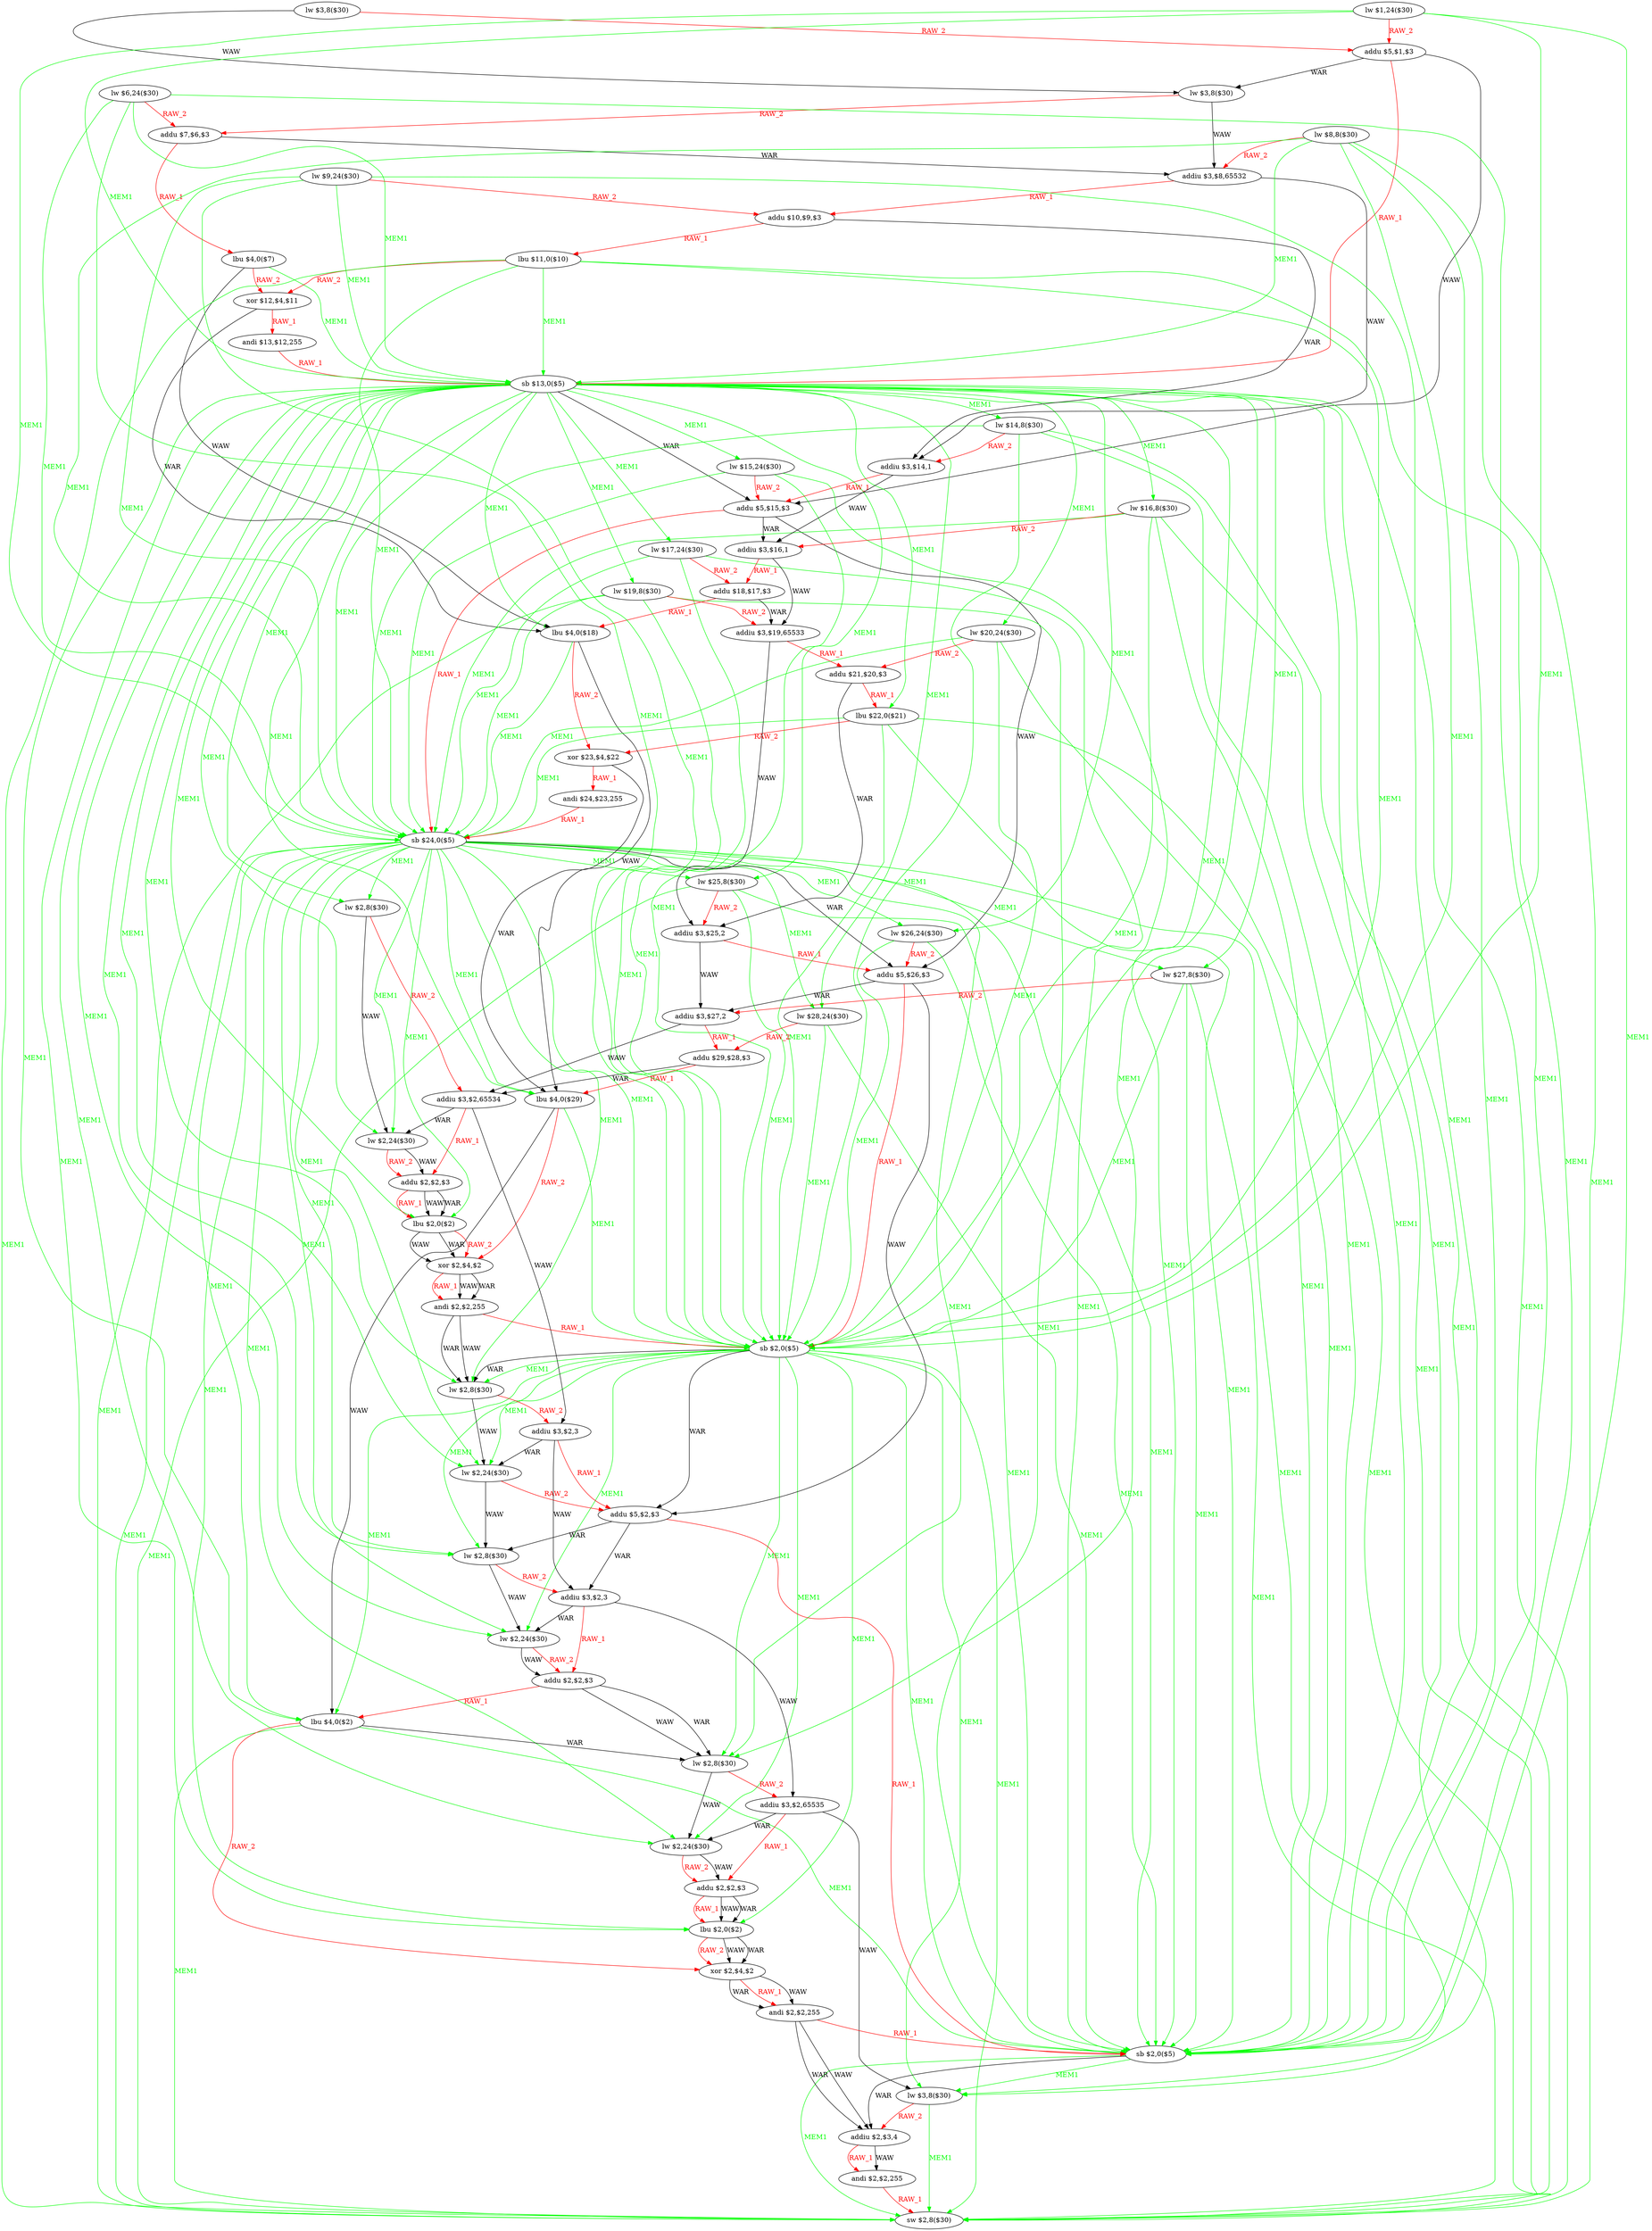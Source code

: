 digraph G1 {
node [shape = ellipse];
i0 [label = "lw $3,8($30)"] ;
i0 ->  i2 [color = red, fontcolor = red, label= "RAW_2"];
i0 ->  i3 [label= "WAW"];
i2 [label = "addu $5,$1,$3"] ;
i2 ->  i3 [label= "WAR"];
i2 ->  i14 [color = red, fontcolor = red, label= "RAW_1"];
i2 ->  i18 [label= "WAW"];
i3 [label = "lw $3,8($30)"] ;
i3 ->  i5 [color = red, fontcolor = red, label= "RAW_2"];
i3 ->  i8 [label= "WAW"];
i5 [label = "addu $7,$6,$3"] ;
i5 ->  i6 [color = red, fontcolor = red, label= "RAW_1"];
i5 ->  i8 [label= "WAR"];
i6 [label = "lbu $4,0($7)"] ;
i6 ->  i12 [color = red, fontcolor = red, label= "RAW_2"];
i6 ->  i14 [color = green, fontcolor = green, label= "MEM1"];
i6 ->  i23 [label= "WAW"];
i12 [label = "xor $12,$4,$11"] ;
i12 ->  i13 [color = red, fontcolor = red, label= "RAW_1"];
i12 ->  i23 [label= "WAR"];
i13 [label = "andi $13,$12,255"] ;
i13 ->  i14 [color = red, fontcolor = red, label= "RAW_1"];
i14 [label = "sb $13,0($5)"] ;
i14 ->  i15 [color = green, fontcolor = green, label= "MEM1"];
i14 ->  i17 [color = green, fontcolor = green, label= "MEM1"];
i14 ->  i18 [label= "WAR"];
i14 ->  i19 [color = green, fontcolor = green, label= "MEM1"];
i14 ->  i21 [color = green, fontcolor = green, label= "MEM1"];
i14 ->  i23 [color = green, fontcolor = green, label= "MEM1"];
i14 ->  i24 [color = green, fontcolor = green, label= "MEM1"];
i14 ->  i26 [color = green, fontcolor = green, label= "MEM1"];
i14 ->  i28 [color = green, fontcolor = green, label= "MEM1"];
i14 ->  i31 [color = green, fontcolor = green, label= "MEM1"];
i14 ->  i32 [color = green, fontcolor = green, label= "MEM1"];
i14 ->  i34 [color = green, fontcolor = green, label= "MEM1"];
i14 ->  i36 [color = green, fontcolor = green, label= "MEM1"];
i14 ->  i38 [color = green, fontcolor = green, label= "MEM1"];
i14 ->  i40 [color = green, fontcolor = green, label= "MEM1"];
i14 ->  i41 [color = green, fontcolor = green, label= "MEM1"];
i14 ->  i43 [color = green, fontcolor = green, label= "MEM1"];
i14 ->  i45 [color = green, fontcolor = green, label= "MEM1"];
i14 ->  i48 [color = green, fontcolor = green, label= "MEM1"];
i14 ->  i49 [color = green, fontcolor = green, label= "MEM1"];
i14 ->  i51 [color = green, fontcolor = green, label= "MEM1"];
i14 ->  i53 [color = green, fontcolor = green, label= "MEM1"];
i14 ->  i55 [color = green, fontcolor = green, label= "MEM1"];
i14 ->  i57 [color = green, fontcolor = green, label= "MEM1"];
i14 ->  i58 [color = green, fontcolor = green, label= "MEM1"];
i14 ->  i60 [color = green, fontcolor = green, label= "MEM1"];
i14 ->  i62 [color = green, fontcolor = green, label= "MEM1"];
i14 ->  i65 [color = green, fontcolor = green, label= "MEM1"];
i14 ->  i66 [color = green, fontcolor = green, label= "MEM1"];
i14 ->  i69 [color = green, fontcolor = green, label= "MEM1"];
i15 [label = "lw $14,8($30)"] ;
i15 ->  i16 [color = red, fontcolor = red, label= "RAW_2"];
i15 ->  i31 [color = green, fontcolor = green, label= "MEM1"];
i15 ->  i48 [color = green, fontcolor = green, label= "MEM1"];
i15 ->  i65 [color = green, fontcolor = green, label= "MEM1"];
i15 ->  i69 [color = green, fontcolor = green, label= "MEM1"];
i16 [label = "addiu $3,$14,1"] ;
i16 ->  i18 [color = red, fontcolor = red, label= "RAW_1"];
i16 ->  i20 [label= "WAW"];
i18 [label = "addu $5,$15,$3"] ;
i18 ->  i20 [label= "WAR"];
i18 ->  i31 [color = red, fontcolor = red, label= "RAW_1"];
i18 ->  i35 [label= "WAW"];
i20 [label = "addiu $3,$16,1"] ;
i20 ->  i22 [color = red, fontcolor = red, label= "RAW_1"];
i20 ->  i25 [label= "WAW"];
i22 [label = "addu $18,$17,$3"] ;
i22 ->  i23 [color = red, fontcolor = red, label= "RAW_1"];
i22 ->  i25 [label= "WAR"];
i23 [label = "lbu $4,0($18)"] ;
i23 ->  i29 [color = red, fontcolor = red, label= "RAW_2"];
i23 ->  i31 [color = green, fontcolor = green, label= "MEM1"];
i23 ->  i40 [label= "WAW"];
i29 [label = "xor $23,$4,$22"] ;
i29 ->  i30 [color = red, fontcolor = red, label= "RAW_1"];
i29 ->  i40 [label= "WAR"];
i30 [label = "andi $24,$23,255"] ;
i30 ->  i31 [color = red, fontcolor = red, label= "RAW_1"];
i31 [label = "sb $24,0($5)"] ;
i31 ->  i32 [color = green, fontcolor = green, label= "MEM1"];
i31 ->  i34 [color = green, fontcolor = green, label= "MEM1"];
i31 ->  i35 [label= "WAR"];
i31 ->  i36 [color = green, fontcolor = green, label= "MEM1"];
i31 ->  i38 [color = green, fontcolor = green, label= "MEM1"];
i31 ->  i40 [color = green, fontcolor = green, label= "MEM1"];
i31 ->  i41 [color = green, fontcolor = green, label= "MEM1"];
i31 ->  i43 [color = green, fontcolor = green, label= "MEM1"];
i31 ->  i45 [color = green, fontcolor = green, label= "MEM1"];
i31 ->  i48 [color = green, fontcolor = green, label= "MEM1"];
i31 ->  i49 [color = green, fontcolor = green, label= "MEM1"];
i31 ->  i51 [color = green, fontcolor = green, label= "MEM1"];
i31 ->  i53 [color = green, fontcolor = green, label= "MEM1"];
i31 ->  i55 [color = green, fontcolor = green, label= "MEM1"];
i31 ->  i57 [color = green, fontcolor = green, label= "MEM1"];
i31 ->  i58 [color = green, fontcolor = green, label= "MEM1"];
i31 ->  i60 [color = green, fontcolor = green, label= "MEM1"];
i31 ->  i62 [color = green, fontcolor = green, label= "MEM1"];
i31 ->  i65 [color = green, fontcolor = green, label= "MEM1"];
i31 ->  i66 [color = green, fontcolor = green, label= "MEM1"];
i31 ->  i69 [color = green, fontcolor = green, label= "MEM1"];
i32 [label = "lw $25,8($30)"] ;
i32 ->  i33 [color = red, fontcolor = red, label= "RAW_2"];
i32 ->  i48 [color = green, fontcolor = green, label= "MEM1"];
i32 ->  i65 [color = green, fontcolor = green, label= "MEM1"];
i32 ->  i69 [color = green, fontcolor = green, label= "MEM1"];
i33 [label = "addiu $3,$25,2"] ;
i33 ->  i35 [color = red, fontcolor = red, label= "RAW_1"];
i33 ->  i37 [label= "WAW"];
i35 [label = "addu $5,$26,$3"] ;
i35 ->  i37 [label= "WAR"];
i35 ->  i48 [color = red, fontcolor = red, label= "RAW_1"];
i35 ->  i52 [label= "WAW"];
i37 [label = "addiu $3,$27,2"] ;
i37 ->  i39 [color = red, fontcolor = red, label= "RAW_1"];
i37 ->  i42 [label= "WAW"];
i39 [label = "addu $29,$28,$3"] ;
i39 ->  i40 [color = red, fontcolor = red, label= "RAW_1"];
i39 ->  i42 [label= "WAR"];
i40 [label = "lbu $4,0($29)"] ;
i40 ->  i46 [color = red, fontcolor = red, label= "RAW_2"];
i40 ->  i48 [color = green, fontcolor = green, label= "MEM1"];
i40 ->  i57 [label= "WAW"];
i46 [label = "xor $2,$4,$2"] ;
i46 ->  i47 [label= "WAW"];
i46 ->  i47 [label= "WAR"];
i46 ->  i47 [color = red, fontcolor = red, label= "RAW_1"];
i47 [label = "andi $2,$2,255"] ;
i47 ->  i48 [color = red, fontcolor = red, label= "RAW_1"];
i47 ->  i49 [label= "WAW"];
i47 ->  i49 [label= "WAR"];
i48 [label = "sb $2,0($5)"] ;
i48 ->  i49 [label= "WAR"];
i48 ->  i49 [color = green, fontcolor = green, label= "MEM1"];
i48 ->  i51 [color = green, fontcolor = green, label= "MEM1"];
i48 ->  i52 [label= "WAR"];
i48 ->  i53 [color = green, fontcolor = green, label= "MEM1"];
i48 ->  i55 [color = green, fontcolor = green, label= "MEM1"];
i48 ->  i57 [color = green, fontcolor = green, label= "MEM1"];
i48 ->  i58 [color = green, fontcolor = green, label= "MEM1"];
i48 ->  i60 [color = green, fontcolor = green, label= "MEM1"];
i48 ->  i62 [color = green, fontcolor = green, label= "MEM1"];
i48 ->  i65 [color = green, fontcolor = green, label= "MEM1"];
i48 ->  i66 [color = green, fontcolor = green, label= "MEM1"];
i48 ->  i69 [color = green, fontcolor = green, label= "MEM1"];
i49 [label = "lw $2,8($30)"] ;
i49 ->  i50 [color = red, fontcolor = red, label= "RAW_2"];
i49 ->  i51 [label= "WAW"];
i50 [label = "addiu $3,$2,3"] ;
i50 ->  i51 [label= "WAR"];
i50 ->  i52 [color = red, fontcolor = red, label= "RAW_1"];
i50 ->  i54 [label= "WAW"];
i51 [label = "lw $2,24($30)"] ;
i51 ->  i52 [color = red, fontcolor = red, label= "RAW_2"];
i51 ->  i53 [label= "WAW"];
i52 [label = "addu $5,$2,$3"] ;
i52 ->  i53 [label= "WAR"];
i52 ->  i54 [label= "WAR"];
i52 ->  i65 [color = red, fontcolor = red, label= "RAW_1"];
i53 [label = "lw $2,8($30)"] ;
i53 ->  i54 [color = red, fontcolor = red, label= "RAW_2"];
i53 ->  i55 [label= "WAW"];
i54 [label = "addiu $3,$2,3"] ;
i54 ->  i55 [label= "WAR"];
i54 ->  i56 [color = red, fontcolor = red, label= "RAW_1"];
i54 ->  i59 [label= "WAW"];
i55 [label = "lw $2,24($30)"] ;
i55 ->  i56 [label= "WAW"];
i55 ->  i56 [color = red, fontcolor = red, label= "RAW_2"];
i56 [label = "addu $2,$2,$3"] ;
i56 ->  i57 [color = red, fontcolor = red, label= "RAW_1"];
i56 ->  i58 [label= "WAW"];
i56 ->  i58 [label= "WAR"];
i57 [label = "lbu $4,0($2)"] ;
i57 ->  i58 [label= "WAR"];
i57 ->  i63 [color = red, fontcolor = red, label= "RAW_2"];
i57 ->  i65 [color = green, fontcolor = green, label= "MEM1"];
i57 ->  i69 [color = green, fontcolor = green, label= "MEM1"];
i58 [label = "lw $2,8($30)"] ;
i58 ->  i59 [color = red, fontcolor = red, label= "RAW_2"];
i58 ->  i60 [label= "WAW"];
i59 [label = "addiu $3,$2,65535"] ;
i59 ->  i60 [label= "WAR"];
i59 ->  i61 [color = red, fontcolor = red, label= "RAW_1"];
i59 ->  i66 [label= "WAW"];
i60 [label = "lw $2,24($30)"] ;
i60 ->  i61 [label= "WAW"];
i60 ->  i61 [color = red, fontcolor = red, label= "RAW_2"];
i61 [label = "addu $2,$2,$3"] ;
i61 ->  i62 [label= "WAW"];
i61 ->  i62 [label= "WAR"];
i61 ->  i62 [color = red, fontcolor = red, label= "RAW_1"];
i62 [label = "lbu $2,0($2)"] ;
i62 ->  i63 [label= "WAW"];
i62 ->  i63 [label= "WAR"];
i62 ->  i63 [color = red, fontcolor = red, label= "RAW_2"];
i63 [label = "xor $2,$4,$2"] ;
i63 ->  i64 [label= "WAW"];
i63 ->  i64 [label= "WAR"];
i63 ->  i64 [color = red, fontcolor = red, label= "RAW_1"];
i64 [label = "andi $2,$2,255"] ;
i64 ->  i65 [color = red, fontcolor = red, label= "RAW_1"];
i64 ->  i67 [label= "WAW"];
i64 ->  i67 [label= "WAR"];
i65 [label = "sb $2,0($5)"] ;
i65 ->  i66 [color = green, fontcolor = green, label= "MEM1"];
i65 ->  i67 [label= "WAR"];
i65 ->  i69 [color = green, fontcolor = green, label= "MEM1"];
i66 [label = "lw $3,8($30)"] ;
i66 ->  i67 [color = red, fontcolor = red, label= "RAW_2"];
i66 ->  i69 [color = green, fontcolor = green, label= "MEM1"];
i67 [label = "addiu $2,$3,4"] ;
i67 ->  i68 [label= "WAW"];
i67 ->  i68 [color = red, fontcolor = red, label= "RAW_1"];
i68 [label = "andi $2,$2,255"] ;
i68 ->  i69 [color = red, fontcolor = red, label= "RAW_1"];
i69 [label = "sw $2,8($30)"] ;
i42 [label = "addiu $3,$2,65534"] ;
i42 ->  i43 [label= "WAR"];
i42 ->  i44 [color = red, fontcolor = red, label= "RAW_1"];
i42 ->  i50 [label= "WAW"];
i43 [label = "lw $2,24($30)"] ;
i43 ->  i44 [label= "WAW"];
i43 ->  i44 [color = red, fontcolor = red, label= "RAW_2"];
i44 [label = "addu $2,$2,$3"] ;
i44 ->  i45 [label= "WAW"];
i44 ->  i45 [label= "WAR"];
i44 ->  i45 [color = red, fontcolor = red, label= "RAW_1"];
i45 [label = "lbu $2,0($2)"] ;
i45 ->  i46 [label= "WAW"];
i45 ->  i46 [label= "WAR"];
i45 ->  i46 [color = red, fontcolor = red, label= "RAW_2"];
i34 [label = "lw $26,24($30)"] ;
i34 ->  i35 [color = red, fontcolor = red, label= "RAW_2"];
i34 ->  i48 [color = green, fontcolor = green, label= "MEM1"];
i34 ->  i65 [color = green, fontcolor = green, label= "MEM1"];
i36 [label = "lw $27,8($30)"] ;
i36 ->  i37 [color = red, fontcolor = red, label= "RAW_2"];
i36 ->  i48 [color = green, fontcolor = green, label= "MEM1"];
i36 ->  i65 [color = green, fontcolor = green, label= "MEM1"];
i36 ->  i69 [color = green, fontcolor = green, label= "MEM1"];
i38 [label = "lw $28,24($30)"] ;
i38 ->  i39 [color = red, fontcolor = red, label= "RAW_2"];
i38 ->  i48 [color = green, fontcolor = green, label= "MEM1"];
i38 ->  i65 [color = green, fontcolor = green, label= "MEM1"];
i41 [label = "lw $2,8($30)"] ;
i41 ->  i42 [color = red, fontcolor = red, label= "RAW_2"];
i41 ->  i43 [label= "WAW"];
i25 [label = "addiu $3,$19,65533"] ;
i25 ->  i27 [color = red, fontcolor = red, label= "RAW_1"];
i25 ->  i33 [label= "WAW"];
i27 [label = "addu $21,$20,$3"] ;
i27 ->  i28 [color = red, fontcolor = red, label= "RAW_1"];
i27 ->  i33 [label= "WAR"];
i28 [label = "lbu $22,0($21)"] ;
i28 ->  i29 [color = red, fontcolor = red, label= "RAW_2"];
i28 ->  i31 [color = green, fontcolor = green, label= "MEM1"];
i28 ->  i48 [color = green, fontcolor = green, label= "MEM1"];
i28 ->  i65 [color = green, fontcolor = green, label= "MEM1"];
i28 ->  i69 [color = green, fontcolor = green, label= "MEM1"];
i17 [label = "lw $15,24($30)"] ;
i17 ->  i18 [color = red, fontcolor = red, label= "RAW_2"];
i17 ->  i31 [color = green, fontcolor = green, label= "MEM1"];
i17 ->  i48 [color = green, fontcolor = green, label= "MEM1"];
i17 ->  i65 [color = green, fontcolor = green, label= "MEM1"];
i19 [label = "lw $16,8($30)"] ;
i19 ->  i20 [color = red, fontcolor = red, label= "RAW_2"];
i19 ->  i31 [color = green, fontcolor = green, label= "MEM1"];
i19 ->  i48 [color = green, fontcolor = green, label= "MEM1"];
i19 ->  i65 [color = green, fontcolor = green, label= "MEM1"];
i19 ->  i69 [color = green, fontcolor = green, label= "MEM1"];
i21 [label = "lw $17,24($30)"] ;
i21 ->  i22 [color = red, fontcolor = red, label= "RAW_2"];
i21 ->  i31 [color = green, fontcolor = green, label= "MEM1"];
i21 ->  i48 [color = green, fontcolor = green, label= "MEM1"];
i21 ->  i65 [color = green, fontcolor = green, label= "MEM1"];
i24 [label = "lw $19,8($30)"] ;
i24 ->  i25 [color = red, fontcolor = red, label= "RAW_2"];
i24 ->  i31 [color = green, fontcolor = green, label= "MEM1"];
i24 ->  i48 [color = green, fontcolor = green, label= "MEM1"];
i24 ->  i65 [color = green, fontcolor = green, label= "MEM1"];
i24 ->  i69 [color = green, fontcolor = green, label= "MEM1"];
i26 [label = "lw $20,24($30)"] ;
i26 ->  i27 [color = red, fontcolor = red, label= "RAW_2"];
i26 ->  i31 [color = green, fontcolor = green, label= "MEM1"];
i26 ->  i48 [color = green, fontcolor = green, label= "MEM1"];
i26 ->  i65 [color = green, fontcolor = green, label= "MEM1"];
i8 [label = "addiu $3,$8,65532"] ;
i8 ->  i10 [color = red, fontcolor = red, label= "RAW_1"];
i8 ->  i16 [label= "WAW"];
i10 [label = "addu $10,$9,$3"] ;
i10 ->  i11 [color = red, fontcolor = red, label= "RAW_1"];
i10 ->  i16 [label= "WAR"];
i11 [label = "lbu $11,0($10)"] ;
i11 ->  i12 [color = red, fontcolor = red, label= "RAW_2"];
i11 ->  i14 [color = green, fontcolor = green, label= "MEM1"];
i11 ->  i31 [color = green, fontcolor = green, label= "MEM1"];
i11 ->  i48 [color = green, fontcolor = green, label= "MEM1"];
i11 ->  i65 [color = green, fontcolor = green, label= "MEM1"];
i11 ->  i69 [color = green, fontcolor = green, label= "MEM1"];
i1 [label = "lw $1,24($30)"] ;
i1 ->  i2 [color = red, fontcolor = red, label= "RAW_2"];
i1 ->  i14 [color = green, fontcolor = green, label= "MEM1"];
i1 ->  i31 [color = green, fontcolor = green, label= "MEM1"];
i1 ->  i48 [color = green, fontcolor = green, label= "MEM1"];
i1 ->  i65 [color = green, fontcolor = green, label= "MEM1"];
i4 [label = "lw $6,24($30)"] ;
i4 ->  i5 [color = red, fontcolor = red, label= "RAW_2"];
i4 ->  i14 [color = green, fontcolor = green, label= "MEM1"];
i4 ->  i31 [color = green, fontcolor = green, label= "MEM1"];
i4 ->  i48 [color = green, fontcolor = green, label= "MEM1"];
i4 ->  i65 [color = green, fontcolor = green, label= "MEM1"];
i7 [label = "lw $8,8($30)"] ;
i7 ->  i8 [color = red, fontcolor = red, label= "RAW_2"];
i7 ->  i14 [color = green, fontcolor = green, label= "MEM1"];
i7 ->  i31 [color = green, fontcolor = green, label= "MEM1"];
i7 ->  i48 [color = green, fontcolor = green, label= "MEM1"];
i7 ->  i65 [color = green, fontcolor = green, label= "MEM1"];
i7 ->  i69 [color = green, fontcolor = green, label= "MEM1"];
i9 [label = "lw $9,24($30)"] ;
i9 ->  i10 [color = red, fontcolor = red, label= "RAW_2"];
i9 ->  i14 [color = green, fontcolor = green, label= "MEM1"];
i9 ->  i31 [color = green, fontcolor = green, label= "MEM1"];
i9 ->  i48 [color = green, fontcolor = green, label= "MEM1"];
i9 ->  i65 [color = green, fontcolor = green, label= "MEM1"];
}
